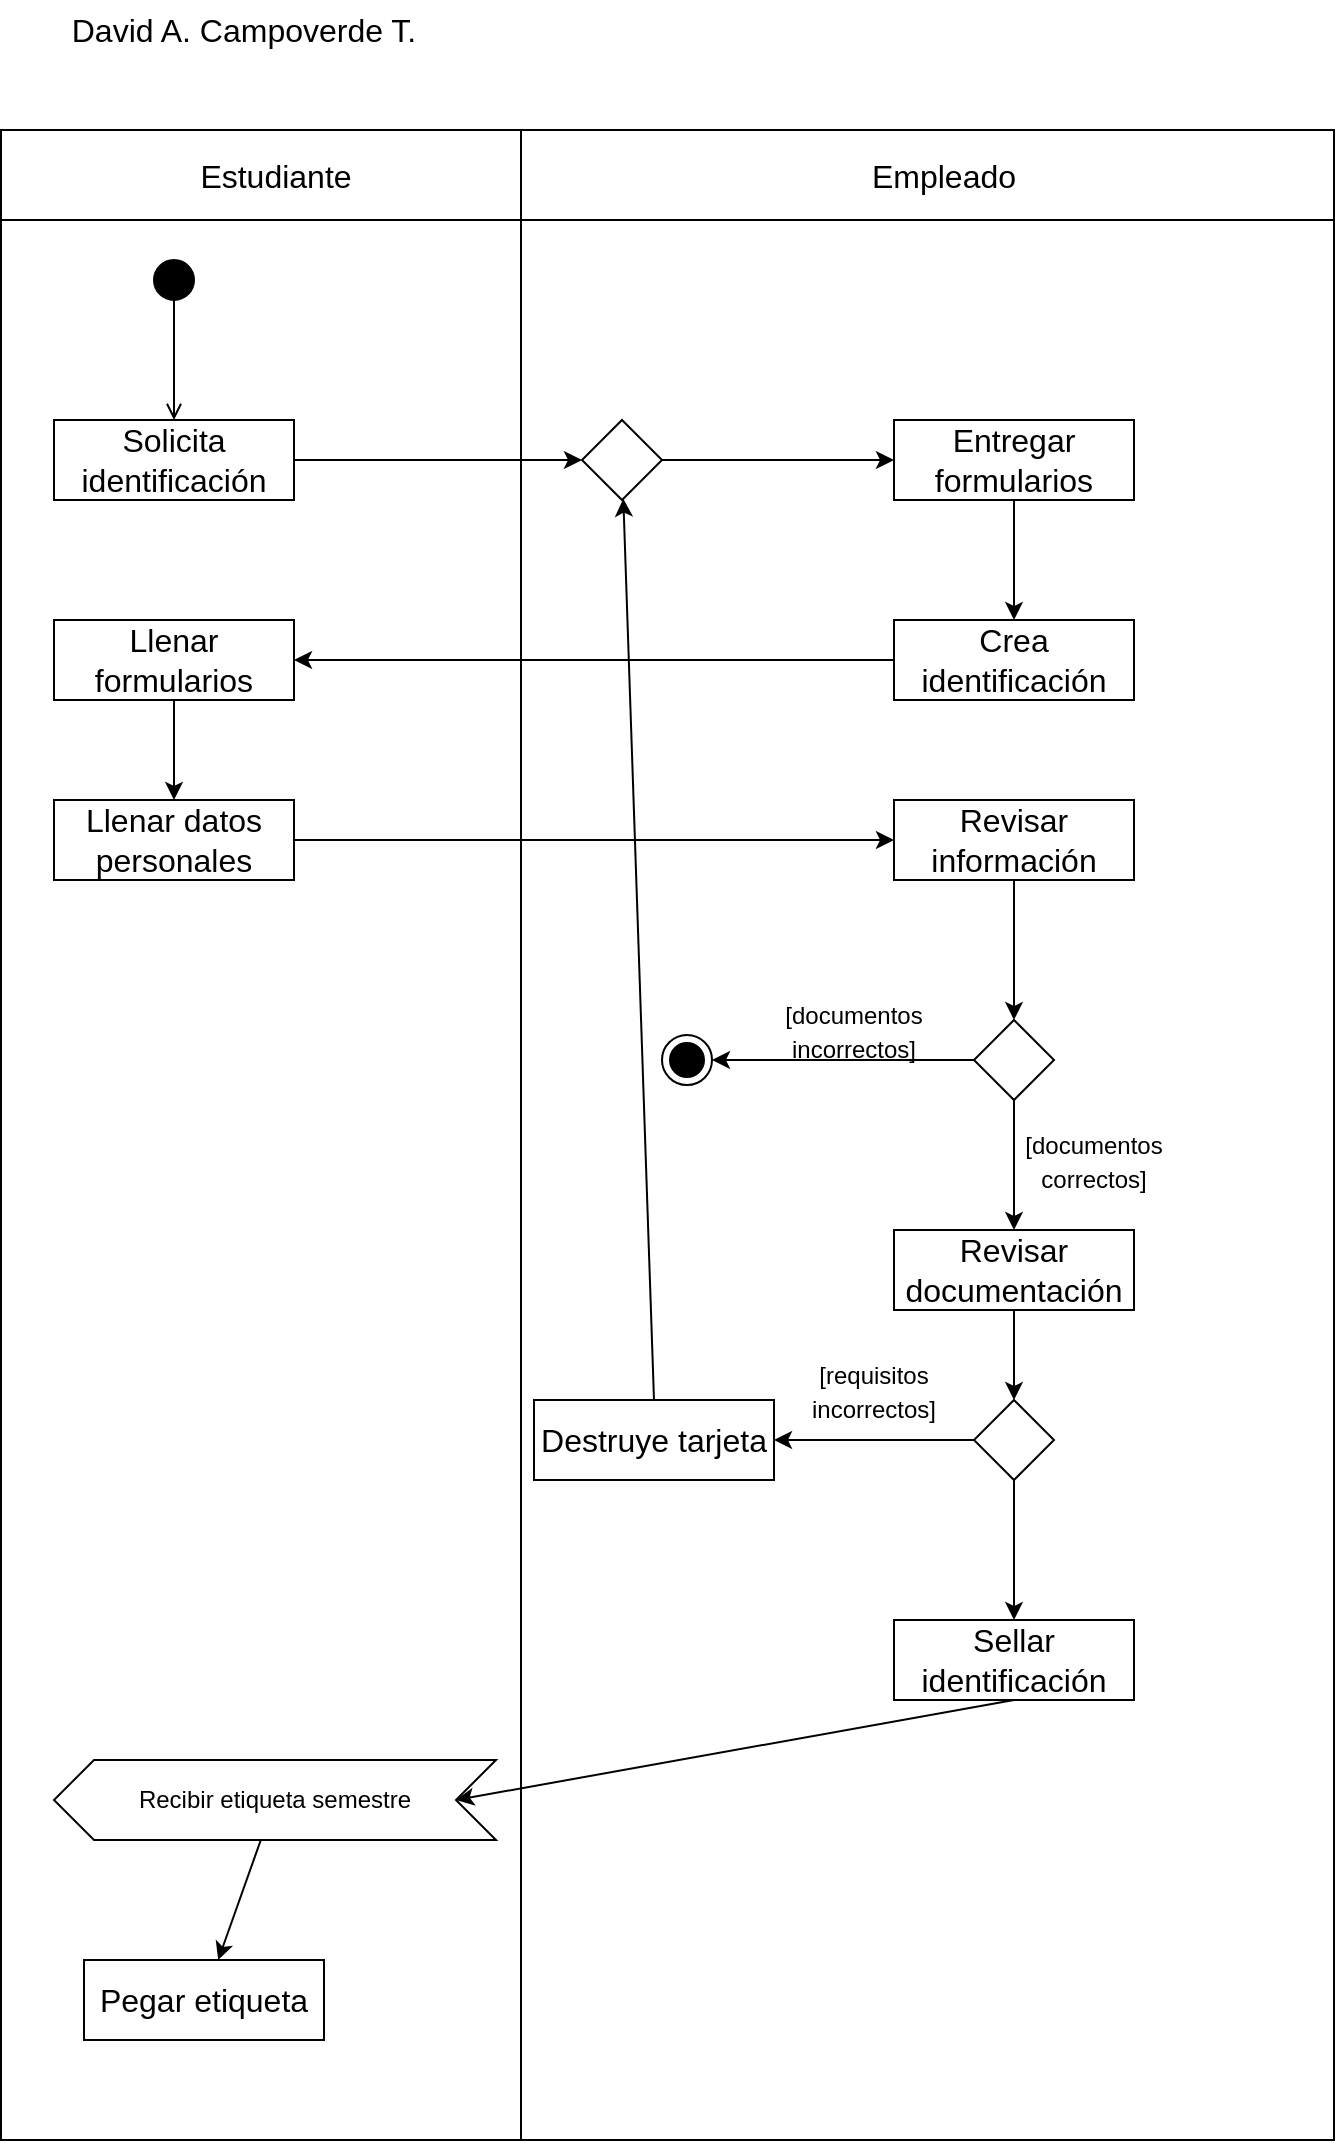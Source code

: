 <mxfile version="20.5.3" type="device"><diagram id="o_r9qjLp0w-dhbESnhPb" name="Página-1"><mxGraphModel dx="1221" dy="672" grid="1" gridSize="10" guides="1" tooltips="1" connect="1" arrows="1" fold="1" page="1" pageScale="1" pageWidth="827" pageHeight="1169" math="0" shadow="0"><root><mxCell id="0"/><mxCell id="1" parent="0"/><mxCell id="GTEj6JAlEVg4mjtypXoH-1" value="" style="ellipse;whiteSpace=wrap;html=1;aspect=fixed;fillColor=#000000;" parent="1" vertex="1"><mxGeometry x="110" y="170" width="20" height="20" as="geometry"/></mxCell><mxCell id="GTEj6JAlEVg4mjtypXoH-4" style="edgeStyle=orthogonalEdgeStyle;rounded=0;orthogonalLoop=1;jettySize=auto;html=1;exitX=0.5;exitY=0;exitDx=0;exitDy=0;entryX=0.5;entryY=1;entryDx=0;entryDy=0;fontSize=16;endArrow=none;endFill=0;startArrow=open;startFill=0;" parent="1" source="GTEj6JAlEVg4mjtypXoH-3" target="GTEj6JAlEVg4mjtypXoH-1" edge="1"><mxGeometry relative="1" as="geometry"/></mxCell><mxCell id="2fHyTF7MTl0WuWJxU4I5-40" style="edgeStyle=none;rounded=0;orthogonalLoop=1;jettySize=auto;html=1;exitX=1;exitY=0.5;exitDx=0;exitDy=0;entryX=0;entryY=0.5;entryDx=0;entryDy=0;" edge="1" parent="1" source="GTEj6JAlEVg4mjtypXoH-3" target="2fHyTF7MTl0WuWJxU4I5-36"><mxGeometry relative="1" as="geometry"/></mxCell><mxCell id="GTEj6JAlEVg4mjtypXoH-3" value="&lt;font style=&quot;font-size: 16px&quot;&gt;Solicita identificación&lt;/font&gt;" style="rounded=0;whiteSpace=wrap;html=1;fillColor=#FFFFFF;" parent="1" vertex="1"><mxGeometry x="60" y="250" width="120" height="40" as="geometry"/></mxCell><mxCell id="2fHyTF7MTl0WuWJxU4I5-22" style="edgeStyle=none;rounded=0;orthogonalLoop=1;jettySize=auto;html=1;exitX=0.5;exitY=1;exitDx=0;exitDy=0;entryX=0.5;entryY=0;entryDx=0;entryDy=0;" edge="1" parent="1" source="GTEj6JAlEVg4mjtypXoH-35" target="2fHyTF7MTl0WuWJxU4I5-16"><mxGeometry relative="1" as="geometry"/></mxCell><mxCell id="2fHyTF7MTl0WuWJxU4I5-31" style="edgeStyle=none;rounded=0;orthogonalLoop=1;jettySize=auto;html=1;exitX=0;exitY=0.5;exitDx=0;exitDy=0;" edge="1" parent="1" source="GTEj6JAlEVg4mjtypXoH-35" target="GTEj6JAlEVg4mjtypXoH-73"><mxGeometry relative="1" as="geometry"/></mxCell><mxCell id="GTEj6JAlEVg4mjtypXoH-35" value="" style="rhombus;whiteSpace=wrap;html=1;fontSize=14;strokeColor=#000000;fillColor=default;" parent="1" vertex="1"><mxGeometry x="520" y="550" width="40" height="40" as="geometry"/></mxCell><mxCell id="GTEj6JAlEVg4mjtypXoH-55" value="&lt;font style=&quot;font-size: 16px&quot;&gt;David A. Campoverde T.&lt;/font&gt;" style="text;html=1;strokeColor=none;fillColor=none;align=center;verticalAlign=middle;whiteSpace=wrap;rounded=0;fontSize=12;" parent="1" vertex="1"><mxGeometry x="50" y="40" width="210" height="30" as="geometry"/></mxCell><mxCell id="GTEj6JAlEVg4mjtypXoH-62" value="&lt;font style=&quot;font-size: 12px&quot;&gt;[documentos incorrectos]&lt;/font&gt;" style="text;html=1;strokeColor=none;fillColor=none;align=center;verticalAlign=middle;whiteSpace=wrap;rounded=0;fontSize=14;" parent="1" vertex="1"><mxGeometry x="430" y="540" width="60" height="30" as="geometry"/></mxCell><mxCell id="GTEj6JAlEVg4mjtypXoH-73" value="" style="ellipse;html=1;shape=endState;fillColor=#000000;strokeColor=#000000;fontSize=12;" parent="1" vertex="1"><mxGeometry x="364" y="557.5" width="25" height="25" as="geometry"/></mxCell><mxCell id="2fHyTF7MTl0WuWJxU4I5-24" style="edgeStyle=none;rounded=0;orthogonalLoop=1;jettySize=auto;html=1;exitX=0.5;exitY=1;exitDx=0;exitDy=0;entryX=0.5;entryY=0;entryDx=0;entryDy=0;" edge="1" parent="1" source="2fHyTF7MTl0WuWJxU4I5-6" target="2fHyTF7MTl0WuWJxU4I5-11"><mxGeometry relative="1" as="geometry"/></mxCell><mxCell id="2fHyTF7MTl0WuWJxU4I5-6" value="&lt;font style=&quot;font-size: 16px&quot;&gt;Entregar formularios&lt;/font&gt;" style="rounded=0;whiteSpace=wrap;html=1;fillColor=#FFFFFF;" vertex="1" parent="1"><mxGeometry x="480" y="250" width="120" height="40" as="geometry"/></mxCell><mxCell id="2fHyTF7MTl0WuWJxU4I5-23" style="edgeStyle=none;rounded=0;orthogonalLoop=1;jettySize=auto;html=1;exitX=0.5;exitY=1;exitDx=0;exitDy=0;entryX=0.5;entryY=0;entryDx=0;entryDy=0;" edge="1" parent="1" source="2fHyTF7MTl0WuWJxU4I5-8" target="2fHyTF7MTl0WuWJxU4I5-10"><mxGeometry relative="1" as="geometry"/></mxCell><mxCell id="2fHyTF7MTl0WuWJxU4I5-8" value="&lt;font style=&quot;font-size: 16px&quot;&gt;Llenar formularios&lt;/font&gt;" style="rounded=0;whiteSpace=wrap;html=1;fillColor=#FFFFFF;" vertex="1" parent="1"><mxGeometry x="60" y="350" width="120" height="40" as="geometry"/></mxCell><mxCell id="2fHyTF7MTl0WuWJxU4I5-26" style="edgeStyle=none;rounded=0;orthogonalLoop=1;jettySize=auto;html=1;exitX=1;exitY=0.5;exitDx=0;exitDy=0;entryX=0;entryY=0.5;entryDx=0;entryDy=0;" edge="1" parent="1" source="2fHyTF7MTl0WuWJxU4I5-10" target="2fHyTF7MTl0WuWJxU4I5-12"><mxGeometry relative="1" as="geometry"/></mxCell><mxCell id="2fHyTF7MTl0WuWJxU4I5-10" value="&lt;font style=&quot;font-size: 16px&quot;&gt;Llenar datos personales&lt;/font&gt;" style="rounded=0;whiteSpace=wrap;html=1;fillColor=#FFFFFF;" vertex="1" parent="1"><mxGeometry x="60" y="440" width="120" height="40" as="geometry"/></mxCell><mxCell id="2fHyTF7MTl0WuWJxU4I5-25" style="edgeStyle=none;rounded=0;orthogonalLoop=1;jettySize=auto;html=1;exitX=0;exitY=0.5;exitDx=0;exitDy=0;entryX=1;entryY=0.5;entryDx=0;entryDy=0;" edge="1" parent="1" source="2fHyTF7MTl0WuWJxU4I5-11" target="2fHyTF7MTl0WuWJxU4I5-8"><mxGeometry relative="1" as="geometry"/></mxCell><mxCell id="2fHyTF7MTl0WuWJxU4I5-11" value="&lt;font style=&quot;font-size: 16px&quot;&gt;Crea identificación&lt;/font&gt;" style="rounded=0;whiteSpace=wrap;html=1;fillColor=#FFFFFF;" vertex="1" parent="1"><mxGeometry x="480" y="350" width="120" height="40" as="geometry"/></mxCell><mxCell id="2fHyTF7MTl0WuWJxU4I5-28" style="edgeStyle=none;rounded=0;orthogonalLoop=1;jettySize=auto;html=1;exitX=0.5;exitY=1;exitDx=0;exitDy=0;entryX=0.5;entryY=0;entryDx=0;entryDy=0;" edge="1" parent="1" source="2fHyTF7MTl0WuWJxU4I5-12" target="GTEj6JAlEVg4mjtypXoH-35"><mxGeometry relative="1" as="geometry"/></mxCell><mxCell id="2fHyTF7MTl0WuWJxU4I5-12" value="&lt;font style=&quot;font-size: 16px&quot;&gt;Revisar información&lt;/font&gt;" style="rounded=0;whiteSpace=wrap;html=1;fillColor=#FFFFFF;" vertex="1" parent="1"><mxGeometry x="480" y="440" width="120" height="40" as="geometry"/></mxCell><mxCell id="2fHyTF7MTl0WuWJxU4I5-34" style="edgeStyle=none;rounded=0;orthogonalLoop=1;jettySize=auto;html=1;exitX=0.5;exitY=1;exitDx=0;exitDy=0;entryX=0.5;entryY=0;entryDx=0;entryDy=0;" edge="1" parent="1" source="2fHyTF7MTl0WuWJxU4I5-16" target="2fHyTF7MTl0WuWJxU4I5-32"><mxGeometry relative="1" as="geometry"/></mxCell><mxCell id="2fHyTF7MTl0WuWJxU4I5-16" value="&lt;span style=&quot;font-size: 16px;&quot;&gt;Revisar documentación&lt;/span&gt;" style="rounded=0;whiteSpace=wrap;html=1;fillColor=#FFFFFF;" vertex="1" parent="1"><mxGeometry x="480" y="655" width="120" height="40" as="geometry"/></mxCell><mxCell id="2fHyTF7MTl0WuWJxU4I5-29" value="&lt;font style=&quot;font-size: 12px&quot;&gt;[documentos correctos]&lt;/font&gt;" style="text;html=1;strokeColor=none;fillColor=none;align=center;verticalAlign=middle;whiteSpace=wrap;rounded=0;fontSize=14;" vertex="1" parent="1"><mxGeometry x="550" y="605" width="60" height="30" as="geometry"/></mxCell><mxCell id="2fHyTF7MTl0WuWJxU4I5-39" style="edgeStyle=none;rounded=0;orthogonalLoop=1;jettySize=auto;html=1;exitX=0;exitY=0.5;exitDx=0;exitDy=0;" edge="1" parent="1" source="2fHyTF7MTl0WuWJxU4I5-32" target="2fHyTF7MTl0WuWJxU4I5-37"><mxGeometry relative="1" as="geometry"/></mxCell><mxCell id="2fHyTF7MTl0WuWJxU4I5-45" style="edgeStyle=none;rounded=0;orthogonalLoop=1;jettySize=auto;html=1;exitX=0.5;exitY=1;exitDx=0;exitDy=0;entryX=0.5;entryY=0;entryDx=0;entryDy=0;" edge="1" parent="1" source="2fHyTF7MTl0WuWJxU4I5-32" target="2fHyTF7MTl0WuWJxU4I5-44"><mxGeometry relative="1" as="geometry"/></mxCell><mxCell id="2fHyTF7MTl0WuWJxU4I5-50" value="" style="rounded=0;whiteSpace=wrap;html=1;fillColor=none;" vertex="1" parent="1"><mxGeometry x="33.5" y="150" width="260" height="960" as="geometry"/></mxCell><mxCell id="2fHyTF7MTl0WuWJxU4I5-32" value="" style="rhombus;whiteSpace=wrap;html=1;fontSize=14;strokeColor=#000000;fillColor=default;" vertex="1" parent="1"><mxGeometry x="520" y="740" width="40" height="40" as="geometry"/></mxCell><mxCell id="2fHyTF7MTl0WuWJxU4I5-41" style="edgeStyle=none;rounded=0;orthogonalLoop=1;jettySize=auto;html=1;exitX=1;exitY=0.5;exitDx=0;exitDy=0;entryX=0;entryY=0.5;entryDx=0;entryDy=0;" edge="1" parent="1" source="2fHyTF7MTl0WuWJxU4I5-36" target="2fHyTF7MTl0WuWJxU4I5-6"><mxGeometry relative="1" as="geometry"/></mxCell><mxCell id="2fHyTF7MTl0WuWJxU4I5-54" value="" style="rounded=0;whiteSpace=wrap;html=1;fillColor=none;" vertex="1" parent="1"><mxGeometry x="293.5" y="150" width="406.5" height="960" as="geometry"/></mxCell><mxCell id="2fHyTF7MTl0WuWJxU4I5-36" value="" style="rhombus;whiteSpace=wrap;html=1;fontSize=14;strokeColor=#000000;fillColor=default;" vertex="1" parent="1"><mxGeometry x="324" y="250" width="40" height="40" as="geometry"/></mxCell><mxCell id="2fHyTF7MTl0WuWJxU4I5-42" style="edgeStyle=none;rounded=0;orthogonalLoop=1;jettySize=auto;html=1;exitX=0.5;exitY=0;exitDx=0;exitDy=0;" edge="1" parent="1" source="2fHyTF7MTl0WuWJxU4I5-37" target="2fHyTF7MTl0WuWJxU4I5-36"><mxGeometry relative="1" as="geometry"/></mxCell><mxCell id="2fHyTF7MTl0WuWJxU4I5-37" value="&lt;span style=&quot;font-size: 16px;&quot;&gt;Destruye tarjeta&lt;/span&gt;" style="rounded=0;whiteSpace=wrap;html=1;fillColor=#FFFFFF;" vertex="1" parent="1"><mxGeometry x="300" y="740" width="120" height="40" as="geometry"/></mxCell><mxCell id="2fHyTF7MTl0WuWJxU4I5-38" value="&lt;font style=&quot;font-size: 12px&quot;&gt;[requisitos incorrectos]&lt;/font&gt;" style="text;html=1;strokeColor=none;fillColor=none;align=center;verticalAlign=middle;whiteSpace=wrap;rounded=0;fontSize=14;" vertex="1" parent="1"><mxGeometry x="440" y="720" width="60" height="30" as="geometry"/></mxCell><mxCell id="2fHyTF7MTl0WuWJxU4I5-53" value="" style="edgeStyle=none;rounded=0;orthogonalLoop=1;jettySize=auto;html=1;" edge="1" parent="1" source="2fHyTF7MTl0WuWJxU4I5-43" target="2fHyTF7MTl0WuWJxU4I5-49"><mxGeometry relative="1" as="geometry"/></mxCell><mxCell id="2fHyTF7MTl0WuWJxU4I5-43" value="Recibir etiqueta semestre" style="shape=step;perimeter=stepPerimeter;whiteSpace=wrap;html=1;fixedSize=1;direction=west;" vertex="1" parent="1"><mxGeometry x="60" y="920" width="221" height="40" as="geometry"/></mxCell><mxCell id="2fHyTF7MTl0WuWJxU4I5-48" style="edgeStyle=none;rounded=0;orthogonalLoop=1;jettySize=auto;html=1;exitX=0.5;exitY=1;exitDx=0;exitDy=0;entryX=0;entryY=0.5;entryDx=0;entryDy=0;" edge="1" parent="1" source="2fHyTF7MTl0WuWJxU4I5-44" target="2fHyTF7MTl0WuWJxU4I5-43"><mxGeometry relative="1" as="geometry"/></mxCell><mxCell id="2fHyTF7MTl0WuWJxU4I5-44" value="&lt;span style=&quot;font-size: 16px;&quot;&gt;Sellar identificación&lt;/span&gt;" style="rounded=0;whiteSpace=wrap;html=1;fillColor=#FFFFFF;" vertex="1" parent="1"><mxGeometry x="480" y="850" width="120" height="40" as="geometry"/></mxCell><mxCell id="2fHyTF7MTl0WuWJxU4I5-49" value="&lt;span style=&quot;font-size: 16px;&quot;&gt;Pegar etiqueta&lt;/span&gt;" style="rounded=0;whiteSpace=wrap;html=1;fillColor=#FFFFFF;" vertex="1" parent="1"><mxGeometry x="75" y="1020" width="120" height="40" as="geometry"/></mxCell><mxCell id="2fHyTF7MTl0WuWJxU4I5-55" style="edgeStyle=none;rounded=0;orthogonalLoop=1;jettySize=auto;html=1;exitX=0.75;exitY=1;exitDx=0;exitDy=0;" edge="1" parent="1" source="GTEj6JAlEVg4mjtypXoH-55" target="GTEj6JAlEVg4mjtypXoH-55"><mxGeometry relative="1" as="geometry"/></mxCell><mxCell id="2fHyTF7MTl0WuWJxU4I5-56" value="" style="rounded=0;whiteSpace=wrap;html=1;fillColor=none;" vertex="1" parent="1"><mxGeometry x="33.5" y="105" width="260" height="45" as="geometry"/></mxCell><mxCell id="2fHyTF7MTl0WuWJxU4I5-57" value="" style="rounded=0;whiteSpace=wrap;html=1;fillColor=none;" vertex="1" parent="1"><mxGeometry x="293.5" y="105" width="406.5" height="45" as="geometry"/></mxCell><mxCell id="2fHyTF7MTl0WuWJxU4I5-58" value="&lt;font style=&quot;font-size: 16px&quot;&gt;Estudiante&lt;/font&gt;" style="text;html=1;strokeColor=none;fillColor=none;align=center;verticalAlign=middle;whiteSpace=wrap;rounded=0;fontSize=12;" vertex="1" parent="1"><mxGeometry x="65.5" y="112.5" width="210" height="30" as="geometry"/></mxCell><mxCell id="2fHyTF7MTl0WuWJxU4I5-59" value="&lt;font style=&quot;font-size: 16px&quot;&gt;Empleado&lt;/font&gt;" style="text;html=1;strokeColor=none;fillColor=none;align=center;verticalAlign=middle;whiteSpace=wrap;rounded=0;fontSize=12;" vertex="1" parent="1"><mxGeometry x="400" y="112.5" width="210" height="30" as="geometry"/></mxCell></root></mxGraphModel></diagram></mxfile>